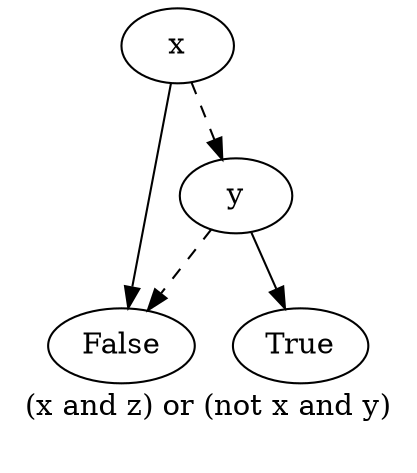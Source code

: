 digraph{
label="(x and z) or (not x and y)\n\n"
2746076251952[label=x]2746076255472[label="y
"]
2746076251952 -> 2746076255472[style=dashed label="" fontcolor = gray]
2746076253392[label="False
"]
2746076255472 -> 2746076253392[style=dashed label="" fontcolor = gray]
2746076250192[label="True
"]
2746076255472 -> 2746076250192 [label="" fontcolor = gray]
2746076253392[label="False
"]
2746076251952 -> 2746076253392 [label="" fontcolor = gray]
}
